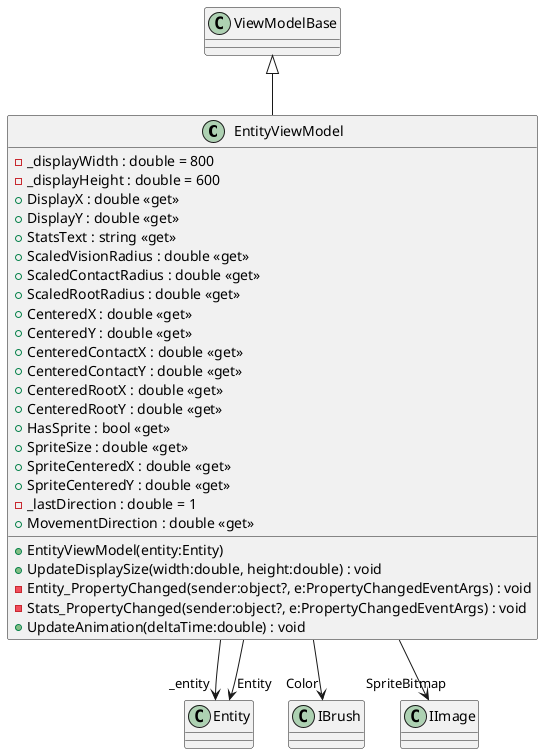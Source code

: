 @startuml
class EntityViewModel {
    - _displayWidth : double = 800
    - _displayHeight : double = 600
    + EntityViewModel(entity:Entity)
    + DisplayX : double <<get>>
    + DisplayY : double <<get>>
    + StatsText : string <<get>>
    + ScaledVisionRadius : double <<get>>
    + ScaledContactRadius : double <<get>>
    + ScaledRootRadius : double <<get>>
    + CenteredX : double <<get>>
    + CenteredY : double <<get>>
    + CenteredContactX : double <<get>>
    + CenteredContactY : double <<get>>
    + CenteredRootX : double <<get>>
    + CenteredRootY : double <<get>>
    + UpdateDisplaySize(width:double, height:double) : void
    - Entity_PropertyChanged(sender:object?, e:PropertyChangedEventArgs) : void
    - Stats_PropertyChanged(sender:object?, e:PropertyChangedEventArgs) : void
    + HasSprite : bool <<get>>
    + SpriteSize : double <<get>>
    + SpriteCenteredX : double <<get>>
    + SpriteCenteredY : double <<get>>
    - _lastDirection : double = 1
    + MovementDirection : double <<get>>
    + UpdateAnimation(deltaTime:double) : void
}
ViewModelBase <|-- EntityViewModel
EntityViewModel --> "_entity" Entity
EntityViewModel --> "Entity" Entity
EntityViewModel --> "Color" IBrush
EntityViewModel --> "SpriteBitmap" IImage
@enduml
